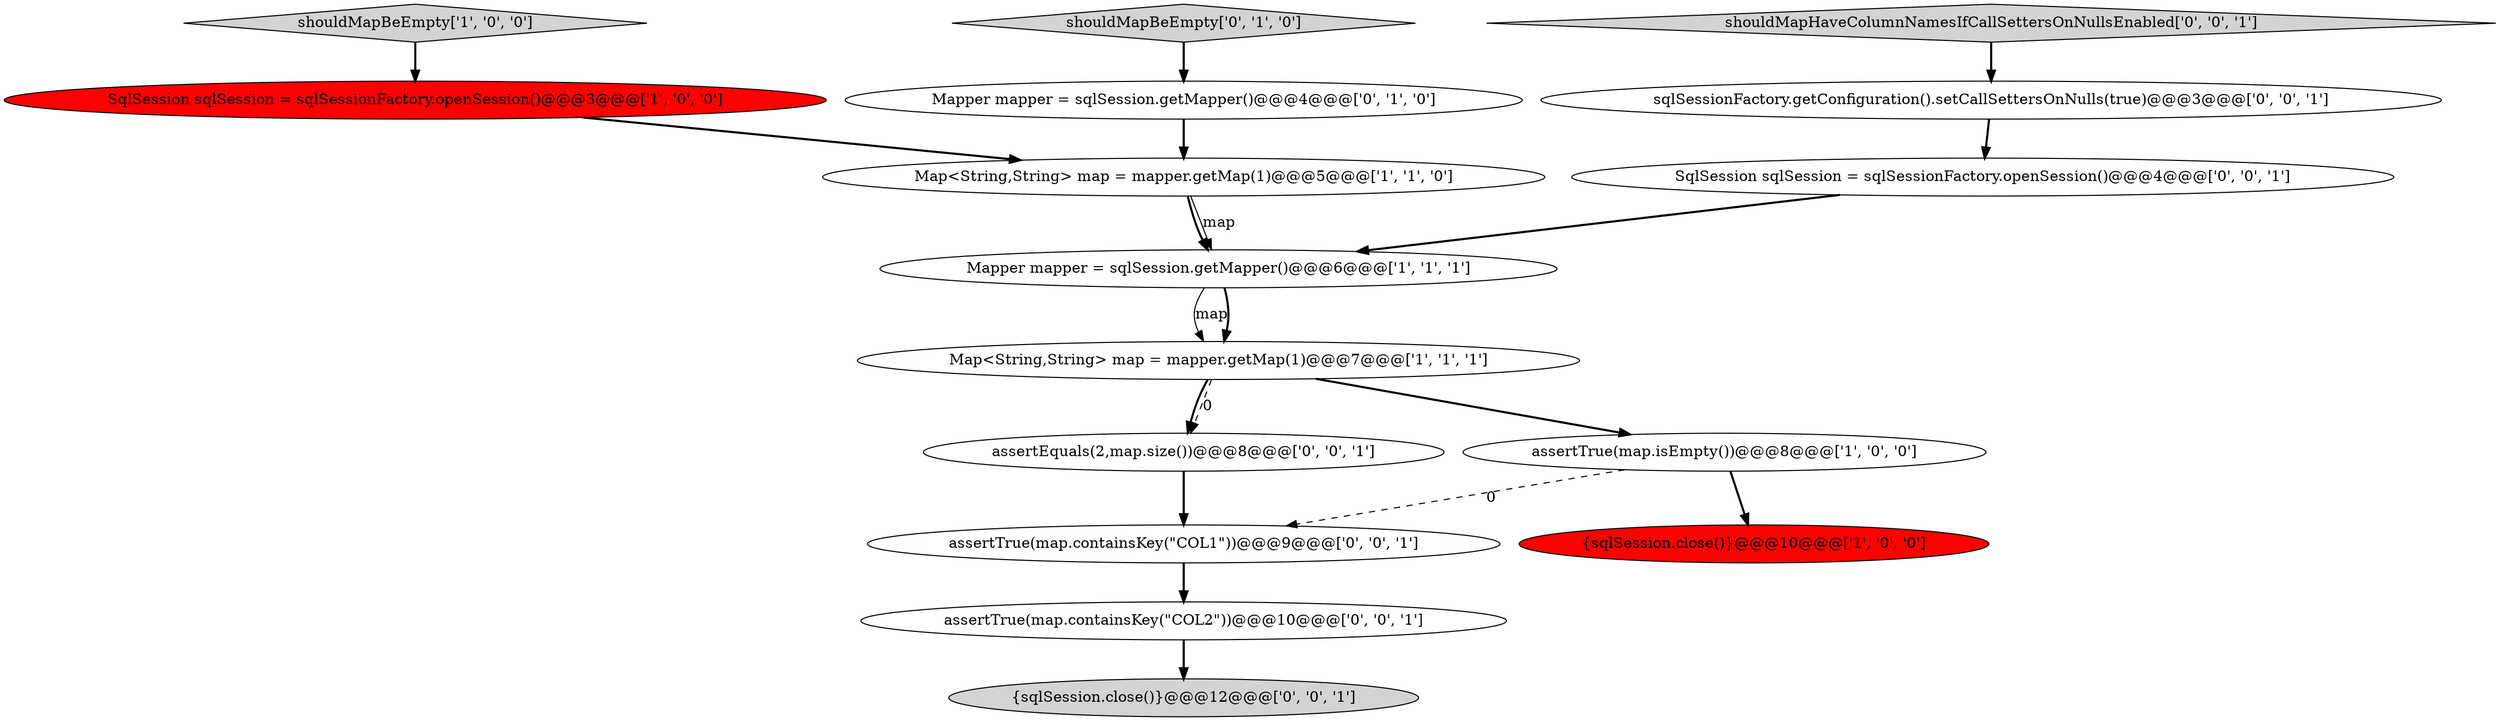 digraph {
1 [style = filled, label = "shouldMapBeEmpty['1', '0', '0']", fillcolor = lightgray, shape = diamond image = "AAA0AAABBB1BBB"];
8 [style = filled, label = "shouldMapBeEmpty['0', '1', '0']", fillcolor = lightgray, shape = diamond image = "AAA0AAABBB2BBB"];
7 [style = filled, label = "Mapper mapper = sqlSession.getMapper()@@@4@@@['0', '1', '0']", fillcolor = white, shape = ellipse image = "AAA0AAABBB2BBB"];
12 [style = filled, label = "assertEquals(2,map.size())@@@8@@@['0', '0', '1']", fillcolor = white, shape = ellipse image = "AAA0AAABBB3BBB"];
14 [style = filled, label = "{sqlSession.close()}@@@12@@@['0', '0', '1']", fillcolor = lightgray, shape = ellipse image = "AAA0AAABBB3BBB"];
0 [style = filled, label = "SqlSession sqlSession = sqlSessionFactory.openSession()@@@3@@@['1', '0', '0']", fillcolor = red, shape = ellipse image = "AAA1AAABBB1BBB"];
9 [style = filled, label = "sqlSessionFactory.getConfiguration().setCallSettersOnNulls(true)@@@3@@@['0', '0', '1']", fillcolor = white, shape = ellipse image = "AAA0AAABBB3BBB"];
11 [style = filled, label = "shouldMapHaveColumnNamesIfCallSettersOnNullsEnabled['0', '0', '1']", fillcolor = lightgray, shape = diamond image = "AAA0AAABBB3BBB"];
13 [style = filled, label = "SqlSession sqlSession = sqlSessionFactory.openSession()@@@4@@@['0', '0', '1']", fillcolor = white, shape = ellipse image = "AAA0AAABBB3BBB"];
3 [style = filled, label = "Map<String,String> map = mapper.getMap(1)@@@5@@@['1', '1', '0']", fillcolor = white, shape = ellipse image = "AAA0AAABBB1BBB"];
10 [style = filled, label = "assertTrue(map.containsKey(\"COL2\"))@@@10@@@['0', '0', '1']", fillcolor = white, shape = ellipse image = "AAA0AAABBB3BBB"];
15 [style = filled, label = "assertTrue(map.containsKey(\"COL1\"))@@@9@@@['0', '0', '1']", fillcolor = white, shape = ellipse image = "AAA0AAABBB3BBB"];
4 [style = filled, label = "assertTrue(map.isEmpty())@@@8@@@['1', '0', '0']", fillcolor = white, shape = ellipse image = "AAA0AAABBB1BBB"];
6 [style = filled, label = "{sqlSession.close()}@@@10@@@['1', '0', '0']", fillcolor = red, shape = ellipse image = "AAA1AAABBB1BBB"];
2 [style = filled, label = "Mapper mapper = sqlSession.getMapper()@@@6@@@['1', '1', '1']", fillcolor = white, shape = ellipse image = "AAA0AAABBB1BBB"];
5 [style = filled, label = "Map<String,String> map = mapper.getMap(1)@@@7@@@['1', '1', '1']", fillcolor = white, shape = ellipse image = "AAA0AAABBB1BBB"];
0->3 [style = bold, label=""];
15->10 [style = bold, label=""];
5->12 [style = dashed, label="0"];
1->0 [style = bold, label=""];
2->5 [style = solid, label="map"];
3->2 [style = solid, label="map"];
3->2 [style = bold, label=""];
13->2 [style = bold, label=""];
5->12 [style = bold, label=""];
10->14 [style = bold, label=""];
4->6 [style = bold, label=""];
11->9 [style = bold, label=""];
4->15 [style = dashed, label="0"];
7->3 [style = bold, label=""];
5->4 [style = bold, label=""];
8->7 [style = bold, label=""];
2->5 [style = bold, label=""];
9->13 [style = bold, label=""];
12->15 [style = bold, label=""];
}
